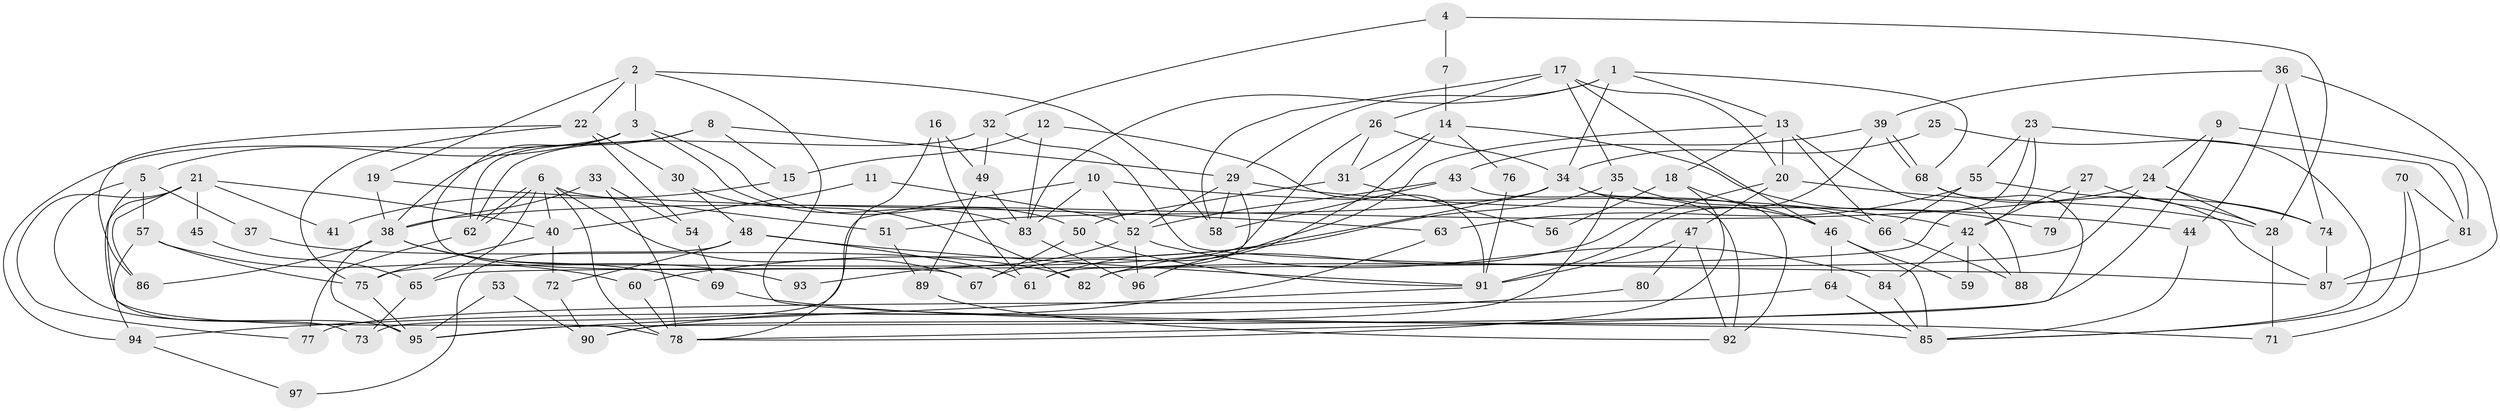 // coarse degree distribution, {5: 0.125, 6: 0.1875, 16: 0.020833333333333332, 3: 0.10416666666666667, 4: 0.25, 2: 0.10416666666666667, 7: 0.0625, 9: 0.041666666666666664, 11: 0.041666666666666664, 8: 0.041666666666666664, 10: 0.020833333333333332}
// Generated by graph-tools (version 1.1) at 2025/18/03/04/25 18:18:40]
// undirected, 97 vertices, 194 edges
graph export_dot {
graph [start="1"]
  node [color=gray90,style=filled];
  1;
  2;
  3;
  4;
  5;
  6;
  7;
  8;
  9;
  10;
  11;
  12;
  13;
  14;
  15;
  16;
  17;
  18;
  19;
  20;
  21;
  22;
  23;
  24;
  25;
  26;
  27;
  28;
  29;
  30;
  31;
  32;
  33;
  34;
  35;
  36;
  37;
  38;
  39;
  40;
  41;
  42;
  43;
  44;
  45;
  46;
  47;
  48;
  49;
  50;
  51;
  52;
  53;
  54;
  55;
  56;
  57;
  58;
  59;
  60;
  61;
  62;
  63;
  64;
  65;
  66;
  67;
  68;
  69;
  70;
  71;
  72;
  73;
  74;
  75;
  76;
  77;
  78;
  79;
  80;
  81;
  82;
  83;
  84;
  85;
  86;
  87;
  88;
  89;
  90;
  91;
  92;
  93;
  94;
  95;
  96;
  97;
  1 -- 34;
  1 -- 68;
  1 -- 13;
  1 -- 29;
  1 -- 83;
  2 -- 22;
  2 -- 58;
  2 -- 3;
  2 -- 19;
  2 -- 85;
  3 -- 50;
  3 -- 5;
  3 -- 67;
  3 -- 83;
  3 -- 94;
  4 -- 32;
  4 -- 28;
  4 -- 7;
  5 -- 78;
  5 -- 37;
  5 -- 57;
  5 -- 95;
  6 -- 62;
  6 -- 62;
  6 -- 78;
  6 -- 40;
  6 -- 51;
  6 -- 65;
  6 -- 67;
  7 -- 14;
  8 -- 38;
  8 -- 29;
  8 -- 15;
  8 -- 62;
  9 -- 95;
  9 -- 24;
  9 -- 81;
  10 -- 42;
  10 -- 83;
  10 -- 52;
  10 -- 73;
  11 -- 40;
  11 -- 52;
  12 -- 91;
  12 -- 83;
  12 -- 15;
  13 -- 96;
  13 -- 18;
  13 -- 20;
  13 -- 66;
  13 -- 88;
  14 -- 31;
  14 -- 67;
  14 -- 76;
  14 -- 79;
  15 -- 41;
  16 -- 78;
  16 -- 61;
  16 -- 49;
  17 -- 46;
  17 -- 20;
  17 -- 26;
  17 -- 35;
  17 -- 58;
  18 -- 46;
  18 -- 56;
  18 -- 78;
  19 -- 38;
  19 -- 63;
  20 -- 47;
  20 -- 28;
  20 -- 82;
  21 -- 73;
  21 -- 77;
  21 -- 40;
  21 -- 41;
  21 -- 45;
  21 -- 86;
  22 -- 75;
  22 -- 30;
  22 -- 54;
  22 -- 86;
  23 -- 42;
  23 -- 55;
  23 -- 65;
  23 -- 81;
  24 -- 38;
  24 -- 74;
  24 -- 28;
  24 -- 82;
  25 -- 85;
  25 -- 34;
  26 -- 75;
  26 -- 31;
  26 -- 34;
  27 -- 28;
  27 -- 42;
  27 -- 79;
  28 -- 71;
  29 -- 58;
  29 -- 44;
  29 -- 52;
  29 -- 61;
  30 -- 48;
  30 -- 82;
  31 -- 50;
  31 -- 56;
  32 -- 62;
  32 -- 49;
  32 -- 87;
  33 -- 78;
  33 -- 38;
  33 -- 54;
  34 -- 92;
  34 -- 46;
  34 -- 51;
  34 -- 61;
  35 -- 66;
  35 -- 60;
  35 -- 90;
  36 -- 44;
  36 -- 87;
  36 -- 39;
  36 -- 74;
  37 -- 82;
  38 -- 86;
  38 -- 95;
  38 -- 69;
  38 -- 93;
  39 -- 68;
  39 -- 68;
  39 -- 43;
  39 -- 91;
  40 -- 72;
  40 -- 75;
  42 -- 84;
  42 -- 88;
  42 -- 59;
  43 -- 52;
  43 -- 58;
  43 -- 92;
  44 -- 85;
  45 -- 65;
  46 -- 85;
  46 -- 59;
  46 -- 64;
  47 -- 91;
  47 -- 92;
  47 -- 80;
  48 -- 61;
  48 -- 91;
  48 -- 72;
  48 -- 97;
  49 -- 83;
  49 -- 89;
  50 -- 91;
  50 -- 67;
  51 -- 89;
  52 -- 84;
  52 -- 93;
  52 -- 96;
  53 -- 95;
  53 -- 90;
  54 -- 69;
  55 -- 63;
  55 -- 74;
  55 -- 66;
  57 -- 60;
  57 -- 75;
  57 -- 94;
  60 -- 78;
  62 -- 77;
  63 -- 90;
  64 -- 85;
  64 -- 77;
  65 -- 73;
  66 -- 88;
  68 -- 87;
  68 -- 78;
  69 -- 71;
  70 -- 81;
  70 -- 71;
  70 -- 85;
  72 -- 90;
  74 -- 87;
  75 -- 95;
  76 -- 91;
  80 -- 94;
  81 -- 87;
  83 -- 96;
  84 -- 85;
  89 -- 92;
  91 -- 95;
  94 -- 97;
}
